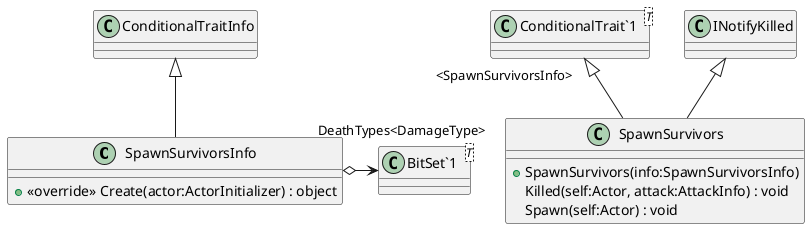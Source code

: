 @startuml
class SpawnSurvivorsInfo {
    + <<override>> Create(actor:ActorInitializer) : object
}
class SpawnSurvivors {
    + SpawnSurvivors(info:SpawnSurvivorsInfo)
    Killed(self:Actor, attack:AttackInfo) : void
    Spawn(self:Actor) : void
}
class "BitSet`1"<T> {
}
class "ConditionalTrait`1"<T> {
}
ConditionalTraitInfo <|-- SpawnSurvivorsInfo
SpawnSurvivorsInfo o-> "DeathTypes<DamageType>" "BitSet`1"
"ConditionalTrait`1" "<SpawnSurvivorsInfo>" <|-- SpawnSurvivors
INotifyKilled <|-- SpawnSurvivors
@enduml
